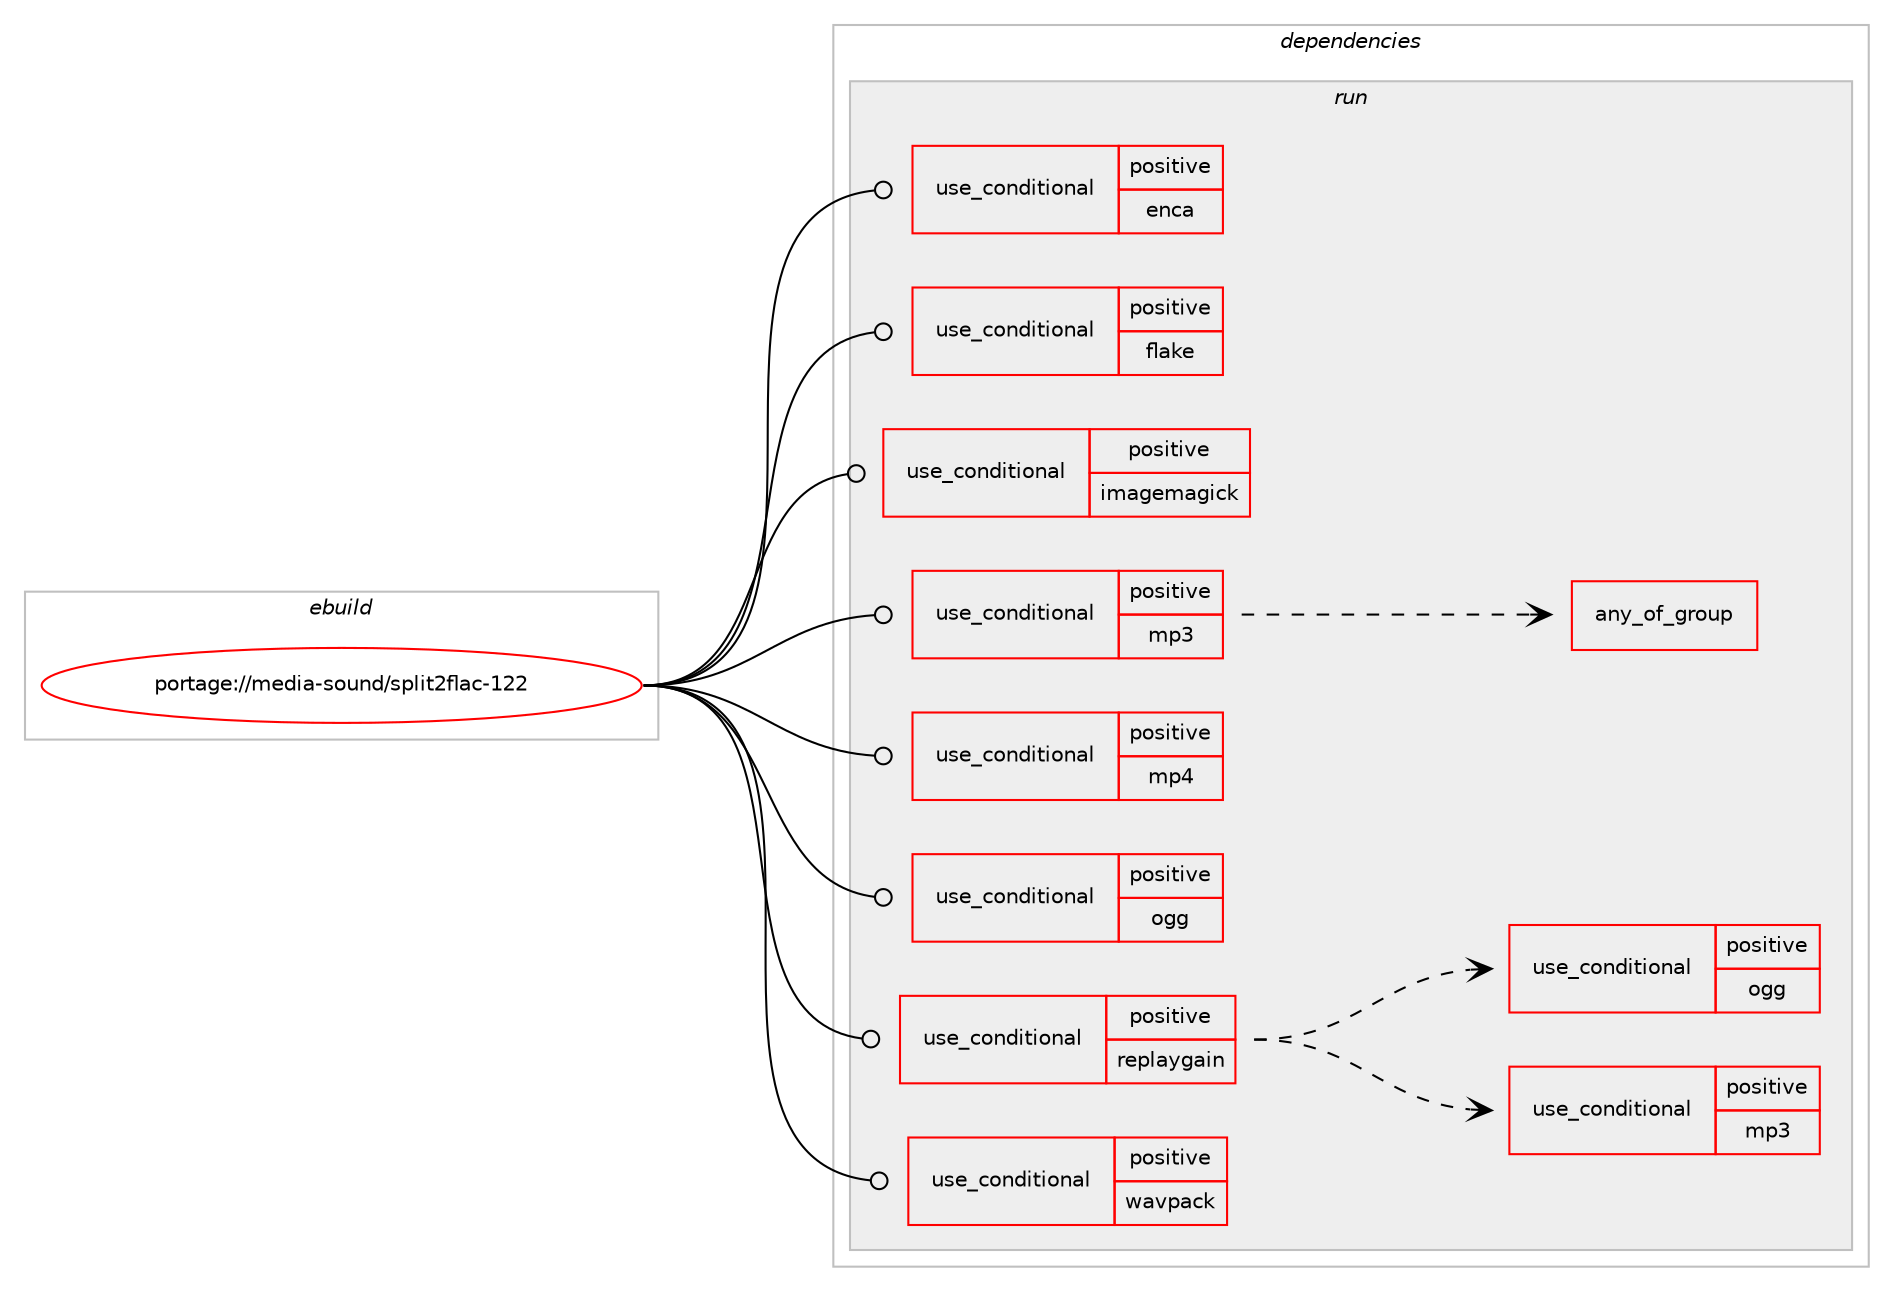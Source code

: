 digraph prolog {

# *************
# Graph options
# *************

newrank=true;
concentrate=true;
compound=true;
graph [rankdir=LR,fontname=Helvetica,fontsize=10,ranksep=1.5];#, ranksep=2.5, nodesep=0.2];
edge  [arrowhead=vee];
node  [fontname=Helvetica,fontsize=10];

# **********
# The ebuild
# **********

subgraph cluster_leftcol {
color=gray;
rank=same;
label=<<i>ebuild</i>>;
id [label="portage://media-sound/split2flac-122", color=red, width=4, href="../media-sound/split2flac-122.svg"];
}

# ****************
# The dependencies
# ****************

subgraph cluster_midcol {
color=gray;
label=<<i>dependencies</i>>;
subgraph cluster_compile {
fillcolor="#eeeeee";
style=filled;
label=<<i>compile</i>>;
}
subgraph cluster_compileandrun {
fillcolor="#eeeeee";
style=filled;
label=<<i>compile and run</i>>;
}
subgraph cluster_run {
fillcolor="#eeeeee";
style=filled;
label=<<i>run</i>>;
subgraph cond79794 {
dependency165714 [label=<<TABLE BORDER="0" CELLBORDER="1" CELLSPACING="0" CELLPADDING="4"><TR><TD ROWSPAN="3" CELLPADDING="10">use_conditional</TD></TR><TR><TD>positive</TD></TR><TR><TD>enca</TD></TR></TABLE>>, shape=none, color=red];
# *** BEGIN UNKNOWN DEPENDENCY TYPE (TODO) ***
# dependency165714 -> package_dependency(portage://media-sound/split2flac-122,run,no,app-i18n,enca,none,[,,],[],[])
# *** END UNKNOWN DEPENDENCY TYPE (TODO) ***

}
id:e -> dependency165714:w [weight=20,style="solid",arrowhead="odot"];
subgraph cond79795 {
dependency165715 [label=<<TABLE BORDER="0" CELLBORDER="1" CELLSPACING="0" CELLPADDING="4"><TR><TD ROWSPAN="3" CELLPADDING="10">use_conditional</TD></TR><TR><TD>positive</TD></TR><TR><TD>flake</TD></TR></TABLE>>, shape=none, color=red];
# *** BEGIN UNKNOWN DEPENDENCY TYPE (TODO) ***
# dependency165715 -> package_dependency(portage://media-sound/split2flac-122,run,no,media-sound,flake,none,[,,],[],[])
# *** END UNKNOWN DEPENDENCY TYPE (TODO) ***

}
id:e -> dependency165715:w [weight=20,style="solid",arrowhead="odot"];
subgraph cond79796 {
dependency165716 [label=<<TABLE BORDER="0" CELLBORDER="1" CELLSPACING="0" CELLPADDING="4"><TR><TD ROWSPAN="3" CELLPADDING="10">use_conditional</TD></TR><TR><TD>positive</TD></TR><TR><TD>imagemagick</TD></TR></TABLE>>, shape=none, color=red];
# *** BEGIN UNKNOWN DEPENDENCY TYPE (TODO) ***
# dependency165716 -> package_dependency(portage://media-sound/split2flac-122,run,no,media-gfx,imagemagick,none,[,,],[],[])
# *** END UNKNOWN DEPENDENCY TYPE (TODO) ***

}
id:e -> dependency165716:w [weight=20,style="solid",arrowhead="odot"];
subgraph cond79797 {
dependency165717 [label=<<TABLE BORDER="0" CELLBORDER="1" CELLSPACING="0" CELLPADDING="4"><TR><TD ROWSPAN="3" CELLPADDING="10">use_conditional</TD></TR><TR><TD>positive</TD></TR><TR><TD>mp3</TD></TR></TABLE>>, shape=none, color=red];
# *** BEGIN UNKNOWN DEPENDENCY TYPE (TODO) ***
# dependency165717 -> package_dependency(portage://media-sound/split2flac-122,run,no,media-sound,lame,none,[,,],[],[])
# *** END UNKNOWN DEPENDENCY TYPE (TODO) ***

subgraph any2255 {
dependency165718 [label=<<TABLE BORDER="0" CELLBORDER="1" CELLSPACING="0" CELLPADDING="4"><TR><TD CELLPADDING="10">any_of_group</TD></TR></TABLE>>, shape=none, color=red];# *** BEGIN UNKNOWN DEPENDENCY TYPE (TODO) ***
# dependency165718 -> package_dependency(portage://media-sound/split2flac-122,run,no,media-libs,mutagen,none,[,,],[],[])
# *** END UNKNOWN DEPENDENCY TYPE (TODO) ***

# *** BEGIN UNKNOWN DEPENDENCY TYPE (TODO) ***
# dependency165718 -> package_dependency(portage://media-sound/split2flac-122,run,no,media-libs,id3lib,none,[,,],[],[])
# *** END UNKNOWN DEPENDENCY TYPE (TODO) ***

}
dependency165717:e -> dependency165718:w [weight=20,style="dashed",arrowhead="vee"];
}
id:e -> dependency165717:w [weight=20,style="solid",arrowhead="odot"];
subgraph cond79798 {
dependency165719 [label=<<TABLE BORDER="0" CELLBORDER="1" CELLSPACING="0" CELLPADDING="4"><TR><TD ROWSPAN="3" CELLPADDING="10">use_conditional</TD></TR><TR><TD>positive</TD></TR><TR><TD>mp4</TD></TR></TABLE>>, shape=none, color=red];
# *** BEGIN UNKNOWN DEPENDENCY TYPE (TODO) ***
# dependency165719 -> package_dependency(portage://media-sound/split2flac-122,run,no,media-libs,faac,none,[,,],[],[])
# *** END UNKNOWN DEPENDENCY TYPE (TODO) ***

# *** BEGIN UNKNOWN DEPENDENCY TYPE (TODO) ***
# dependency165719 -> package_dependency(portage://media-sound/split2flac-122,run,no,media-libs,libmp4v2,none,[,,],[slot(0)],[use(enable(utils),none)])
# *** END UNKNOWN DEPENDENCY TYPE (TODO) ***

}
id:e -> dependency165719:w [weight=20,style="solid",arrowhead="odot"];
subgraph cond79799 {
dependency165720 [label=<<TABLE BORDER="0" CELLBORDER="1" CELLSPACING="0" CELLPADDING="4"><TR><TD ROWSPAN="3" CELLPADDING="10">use_conditional</TD></TR><TR><TD>positive</TD></TR><TR><TD>ogg</TD></TR></TABLE>>, shape=none, color=red];
# *** BEGIN UNKNOWN DEPENDENCY TYPE (TODO) ***
# dependency165720 -> package_dependency(portage://media-sound/split2flac-122,run,no,media-sound,vorbis-tools,none,[,,],[],[])
# *** END UNKNOWN DEPENDENCY TYPE (TODO) ***

}
id:e -> dependency165720:w [weight=20,style="solid",arrowhead="odot"];
subgraph cond79800 {
dependency165721 [label=<<TABLE BORDER="0" CELLBORDER="1" CELLSPACING="0" CELLPADDING="4"><TR><TD ROWSPAN="3" CELLPADDING="10">use_conditional</TD></TR><TR><TD>positive</TD></TR><TR><TD>replaygain</TD></TR></TABLE>>, shape=none, color=red];
subgraph cond79801 {
dependency165722 [label=<<TABLE BORDER="0" CELLBORDER="1" CELLSPACING="0" CELLPADDING="4"><TR><TD ROWSPAN="3" CELLPADDING="10">use_conditional</TD></TR><TR><TD>positive</TD></TR><TR><TD>mp3</TD></TR></TABLE>>, shape=none, color=red];
# *** BEGIN UNKNOWN DEPENDENCY TYPE (TODO) ***
# dependency165722 -> package_dependency(portage://media-sound/split2flac-122,run,no,media-sound,mp3gain,none,[,,],[],[])
# *** END UNKNOWN DEPENDENCY TYPE (TODO) ***

}
dependency165721:e -> dependency165722:w [weight=20,style="dashed",arrowhead="vee"];
subgraph cond79802 {
dependency165723 [label=<<TABLE BORDER="0" CELLBORDER="1" CELLSPACING="0" CELLPADDING="4"><TR><TD ROWSPAN="3" CELLPADDING="10">use_conditional</TD></TR><TR><TD>positive</TD></TR><TR><TD>ogg</TD></TR></TABLE>>, shape=none, color=red];
# *** BEGIN UNKNOWN DEPENDENCY TYPE (TODO) ***
# dependency165723 -> package_dependency(portage://media-sound/split2flac-122,run,no,media-sound,vorbisgain,none,[,,],[],[])
# *** END UNKNOWN DEPENDENCY TYPE (TODO) ***

}
dependency165721:e -> dependency165723:w [weight=20,style="dashed",arrowhead="vee"];
}
id:e -> dependency165721:w [weight=20,style="solid",arrowhead="odot"];
subgraph cond79803 {
dependency165724 [label=<<TABLE BORDER="0" CELLBORDER="1" CELLSPACING="0" CELLPADDING="4"><TR><TD ROWSPAN="3" CELLPADDING="10">use_conditional</TD></TR><TR><TD>positive</TD></TR><TR><TD>wavpack</TD></TR></TABLE>>, shape=none, color=red];
# *** BEGIN UNKNOWN DEPENDENCY TYPE (TODO) ***
# dependency165724 -> package_dependency(portage://media-sound/split2flac-122,run,no,media-sound,wavpack,none,[,,],[],[])
# *** END UNKNOWN DEPENDENCY TYPE (TODO) ***

}
id:e -> dependency165724:w [weight=20,style="solid",arrowhead="odot"];
# *** BEGIN UNKNOWN DEPENDENCY TYPE (TODO) ***
# id -> package_dependency(portage://media-sound/split2flac-122,run,no,app-cdr,cuetools,none,[,,],[],[])
# *** END UNKNOWN DEPENDENCY TYPE (TODO) ***

# *** BEGIN UNKNOWN DEPENDENCY TYPE (TODO) ***
# id -> package_dependency(portage://media-sound/split2flac-122,run,no,media-libs,flac,none,[,,],[],[])
# *** END UNKNOWN DEPENDENCY TYPE (TODO) ***

# *** BEGIN UNKNOWN DEPENDENCY TYPE (TODO) ***
# id -> package_dependency(portage://media-sound/split2flac-122,run,no,media-sound,shntool,none,[,,],[],[use(optenable(mac),none)])
# *** END UNKNOWN DEPENDENCY TYPE (TODO) ***

# *** BEGIN UNKNOWN DEPENDENCY TYPE (TODO) ***
# id -> package_dependency(portage://media-sound/split2flac-122,run,no,virtual,libiconv,none,[,,],[],[])
# *** END UNKNOWN DEPENDENCY TYPE (TODO) ***

}
}

# **************
# The candidates
# **************

subgraph cluster_choices {
rank=same;
color=gray;
label=<<i>candidates</i>>;

}

}
